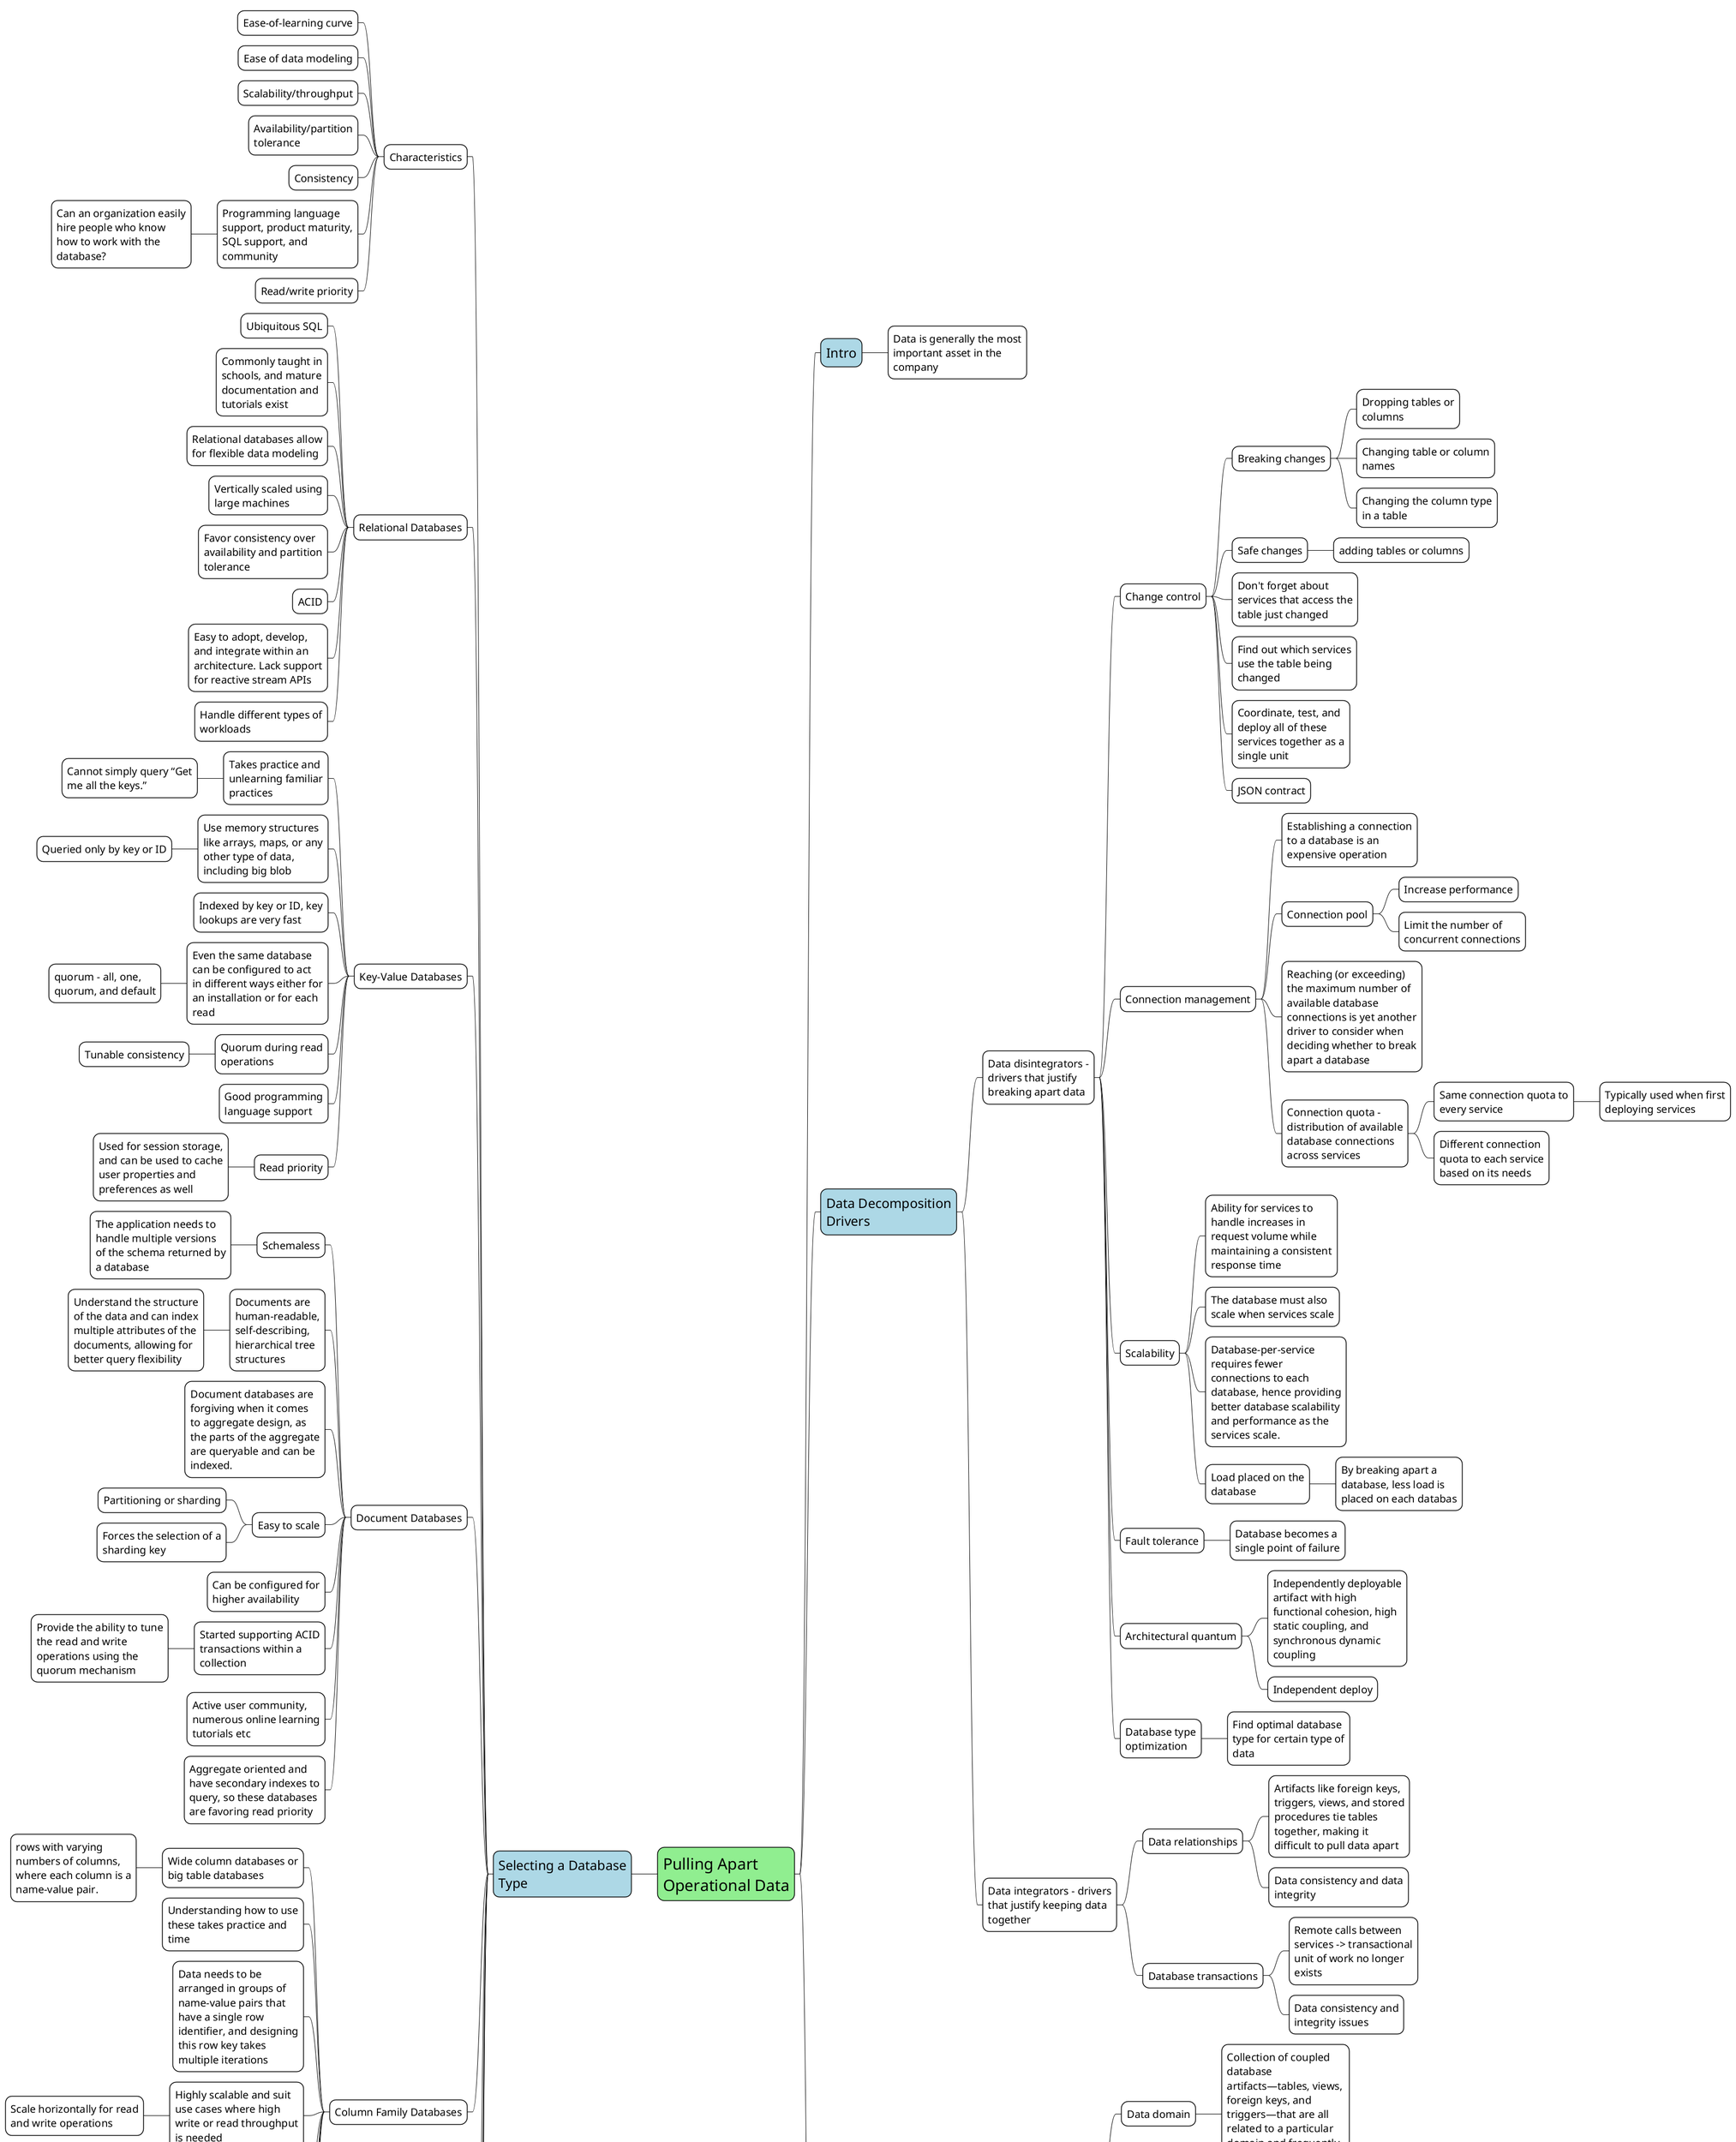 @startmindmap
<style>
node {
    MaximumWidth 250
    FontSize 20
    BackgroundColor white
    LineColor black
}

rootNode {
    FontSize 30
    BackgroundColor lightgreen
}

:depth(1) {
    FontSize 25
    BackgroundColor lightblue
}

arrow {
    LineColor black
}
</style>

* Pulling Apart Operational Data

** Intro
*** Data is generally the most important asset in the company

** Data Decomposition Drivers
*** Data disintegrators - drivers that justify breaking apart data

**** Change control
***** Breaking changes
****** Dropping tables or columns
****** Changing table or column names
****** Changing the column type in a table
***** Safe changes
****** adding tables or columns
***** Don't forget about services that access the table just changed
***** Find out which services use the table being changed
***** Coordinate, test, and deploy all of these services together as a single unit
***** JSON contract

**** Connection management
***** Establishing a connection to a database is an expensive operation
***** Connection pool
****** Increase performance
****** Limit the number of concurrent connections
***** Reaching (or exceeding) the maximum number of available database connections is yet another driver to consider when deciding whether to break apart a database
***** Connection quota - distribution of available database connections across services
****** Same connection quota to every service
******* Typically used when first deploying services
****** Different connection quota to each service based on its needs

**** Scalability
***** Ability for services to handle increases in request volume while maintaining a consistent response time
***** The database must also scale when services scale
***** Database-per-service requires fewer connections to each database, hence providing better database scalability and performance as the services scale.
***** Load placed on the database
****** By breaking apart a database, less load is placed on each databas

**** Fault tolerance
***** Database becomes a single point of failure

**** Architectural quantum
***** Independently deployable artifact with high functional cohesion, high static coupling, and synchronous dynamic coupling
***** Independent deploy

**** Database type optimization
***** Find optimal database type for certain type of data

*** Data integrators - drivers that justify keeping data together

**** Data relationships
***** Artifacts like foreign keys, triggers, views, and stored procedures tie tables together, making it difficult to pull data apart
***** Data consistency and data integrity

**** Database transactions
***** Remote calls between services -> transactional unit of work no longer exists
***** Data consistency and integrity issues

** Decomposing Monolithic Data
*** Five-step process for decomposing a monolithic database
**** Data domain
***** Collection of coupled database artifacts—tables, views, foreign keys, and triggers—that are all related to a particular domain and frequently used together within a limited functional scope
**** Cross-domain dependencies must be removed
***** Removing foreign-key constraints, views, triggers, functions, and stored procedures between data domains
***** Refactoring Databases: Evolutionary Database Design, by Scott Ambler and Pramod Sadalage
**** Service cannot talk to multiple data domains

*** Step 1: Analyze Database and Create Data Domains
**** Identify specific domain groupings within the database

*** Step 2: Assign Tables to Data Domains
**** Assigning tables that belong to a specific data domain into their own schema
**** Synonyms for tables that do not belong in their schema
**** While synonyms do not really get rid of cross-schema queries, they do allow for easier dependency checking and code analysis, making it easier to split these later on

*** Step 3: Separate Database Connections to Data Domains
**** Database connection logic within each service is refactored to ensure services connect to a specific schema and have read and write access to the tables belonging only to their data domain
**** All cross-schema access must be resolved at the service level
***** Use the service that owns the data domain
**** All synonyms are removed
**** Data sovereignty per service
***** Benefits
****** Change the database schema without worrying about affecting changes in other domains.
****** Each service can use the database technology and database type best suitable for their use case
***** Shortcomings
****** Performance issues
****** Referential integrity cannot be maintained in the database
****** All database code must be moved to the service layer

*** Step 4: Move Schemas to Separate Database Servers
**** Move the data domains to separate physical databases
**** Options
***** Backup and restore
****** Downtime for the migration
***** Replicate
****** Require more work to set up the replication and manage increased coordination

*** Step 5: Switch Over to Independent Database Servers

left side

** Selecting a Database Type

*** Characteristics
**** Ease-of-learning curve
**** Ease of data modeling
**** Scalability/throughput
**** Availability/partition tolerance
**** Consistency
**** Programming language support, product maturity, SQL support, and community
***** Can an organization easily hire people who know how to work with the database?
**** Read/write priority

*** Relational Databases
**** Ubiquitous SQL
**** Commonly taught in schools, and mature documentation and tutorials exist
**** Relational databases allow for flexible data modeling
**** Vertically scaled using large machines
**** Favor consistency over availability and partition tolerance
**** ACID
**** Easy to adopt, develop, and integrate within an architecture. Lack support for reactive stream APIs
**** Handle different types of workloads

*** Key-Value Databases
**** Takes practice and unlearning familiar practices
***** Cannot simply query “Get me all the keys.”
**** Use memory structures like arrays, maps, or any other type of data, including big blob
***** Queried only by key or ID
**** Indexed by key or ID, key lookups are very fast
**** Even the same database can be configured to act in different ways either for an installation or for each read
***** quorum - all, one, quorum, and default
**** Quorum during read operations
***** Tunable consistency
**** Good programming language support
**** Read priority
***** Used for session storage, and can be used to cache user properties and preferences as well

*** Document Databases
**** Schemaless
***** The application needs to handle multiple versions of the schema returned by a database
**** Documents are human-readable, self-describing, hierarchical tree structures
***** Understand the structure of the data and can index multiple attributes of the documents, allowing for better query flexibility
**** Document databases are forgiving when it comes to aggregate design, as the parts of the aggregate are queryable and can be indexed.
**** Easy to scale
***** Partitioning or sharding
***** Forces the selection of a sharding key
**** Can be configured for higher availability
**** Started supporting ACID transactions within a collection
***** Provide the ability to tune the read and write operations using the quorum mechanism
**** Active user community, numerous online learning tutorials etc
**** Aggregate oriented and have secondary indexes to query, so these databases are favoring read priority

*** Column Family Databases
**** Wide column databases or big table databases
***** rows with varying numbers of columns, where each column is a name-value pair.
**** Understanding how to use these takes practice and time
**** Data needs to be arranged in groups of name-value pairs that have a single row identifier, and designing this row key takes multiple iterations
**** Highly scalable and suit use cases where high write or read throughput is needed
***** Scale horizontally for read and write operations
**** Naturally operate in clusters
***** Tune writes and reads based on quorum needs
**** Tunable consistency
***** It’s a trade-off—higher consistency levels reduce availability and partition tolerance
**** Active communities, SQL-like interface
**** SSTables, commit logs, and memtables
***** handle sparse data much better than relational databases
***** high write-volume scenarios

*** Graph Databases
**** Nodes to store entities and their properties
**** Nodes are connected with edges, also known as relationships
**** The edges in graph databases have directional significance
**** Understanding how to use the nodes, relations, relation type, and properties takes time
**** Data modeling is hard
**** Replecate nodes improve read scaling
***** Throughput can be tuned for read loads
***** Difficult to split or shard graphs
**** Some of the graph databases - high partition tolerance and availability are distributed
**** Many support ACID
**** Support in the community
***** Many algorithms implemented in the database
***** Cremlin, Cypher
**** Optimized for relationship traversal
***** Read-heavy scenatios

*** NewSQL Databases
**** Scalability of NoSQL databases while supporting the features of relational databases like ACID
**** Automated data partitioning or sharding, allowing for horizontal scaling and improved availability, while at the same time allowing an easy transition for developers to use the known paradigm of SQL and ACID
**** Learning and modeling like relational databases
**** Designed to support horizontal scaling
***** Allowing for multiple active nodes
**** Multiple active nodes design
**** Strongly consistent ACID transactions
**** Replace relational databases without any compatibility problems
**** Benefits of indexing and distributing geographically either to improve read performance or write performance

*** Cloud Native Databases
**** Reduce operational burden, provide cost transparency, and are an easy way to experiment since no up-front investments are needed

*** Time-Series Databases
**** Not general-purpose databases
@endmindmap

